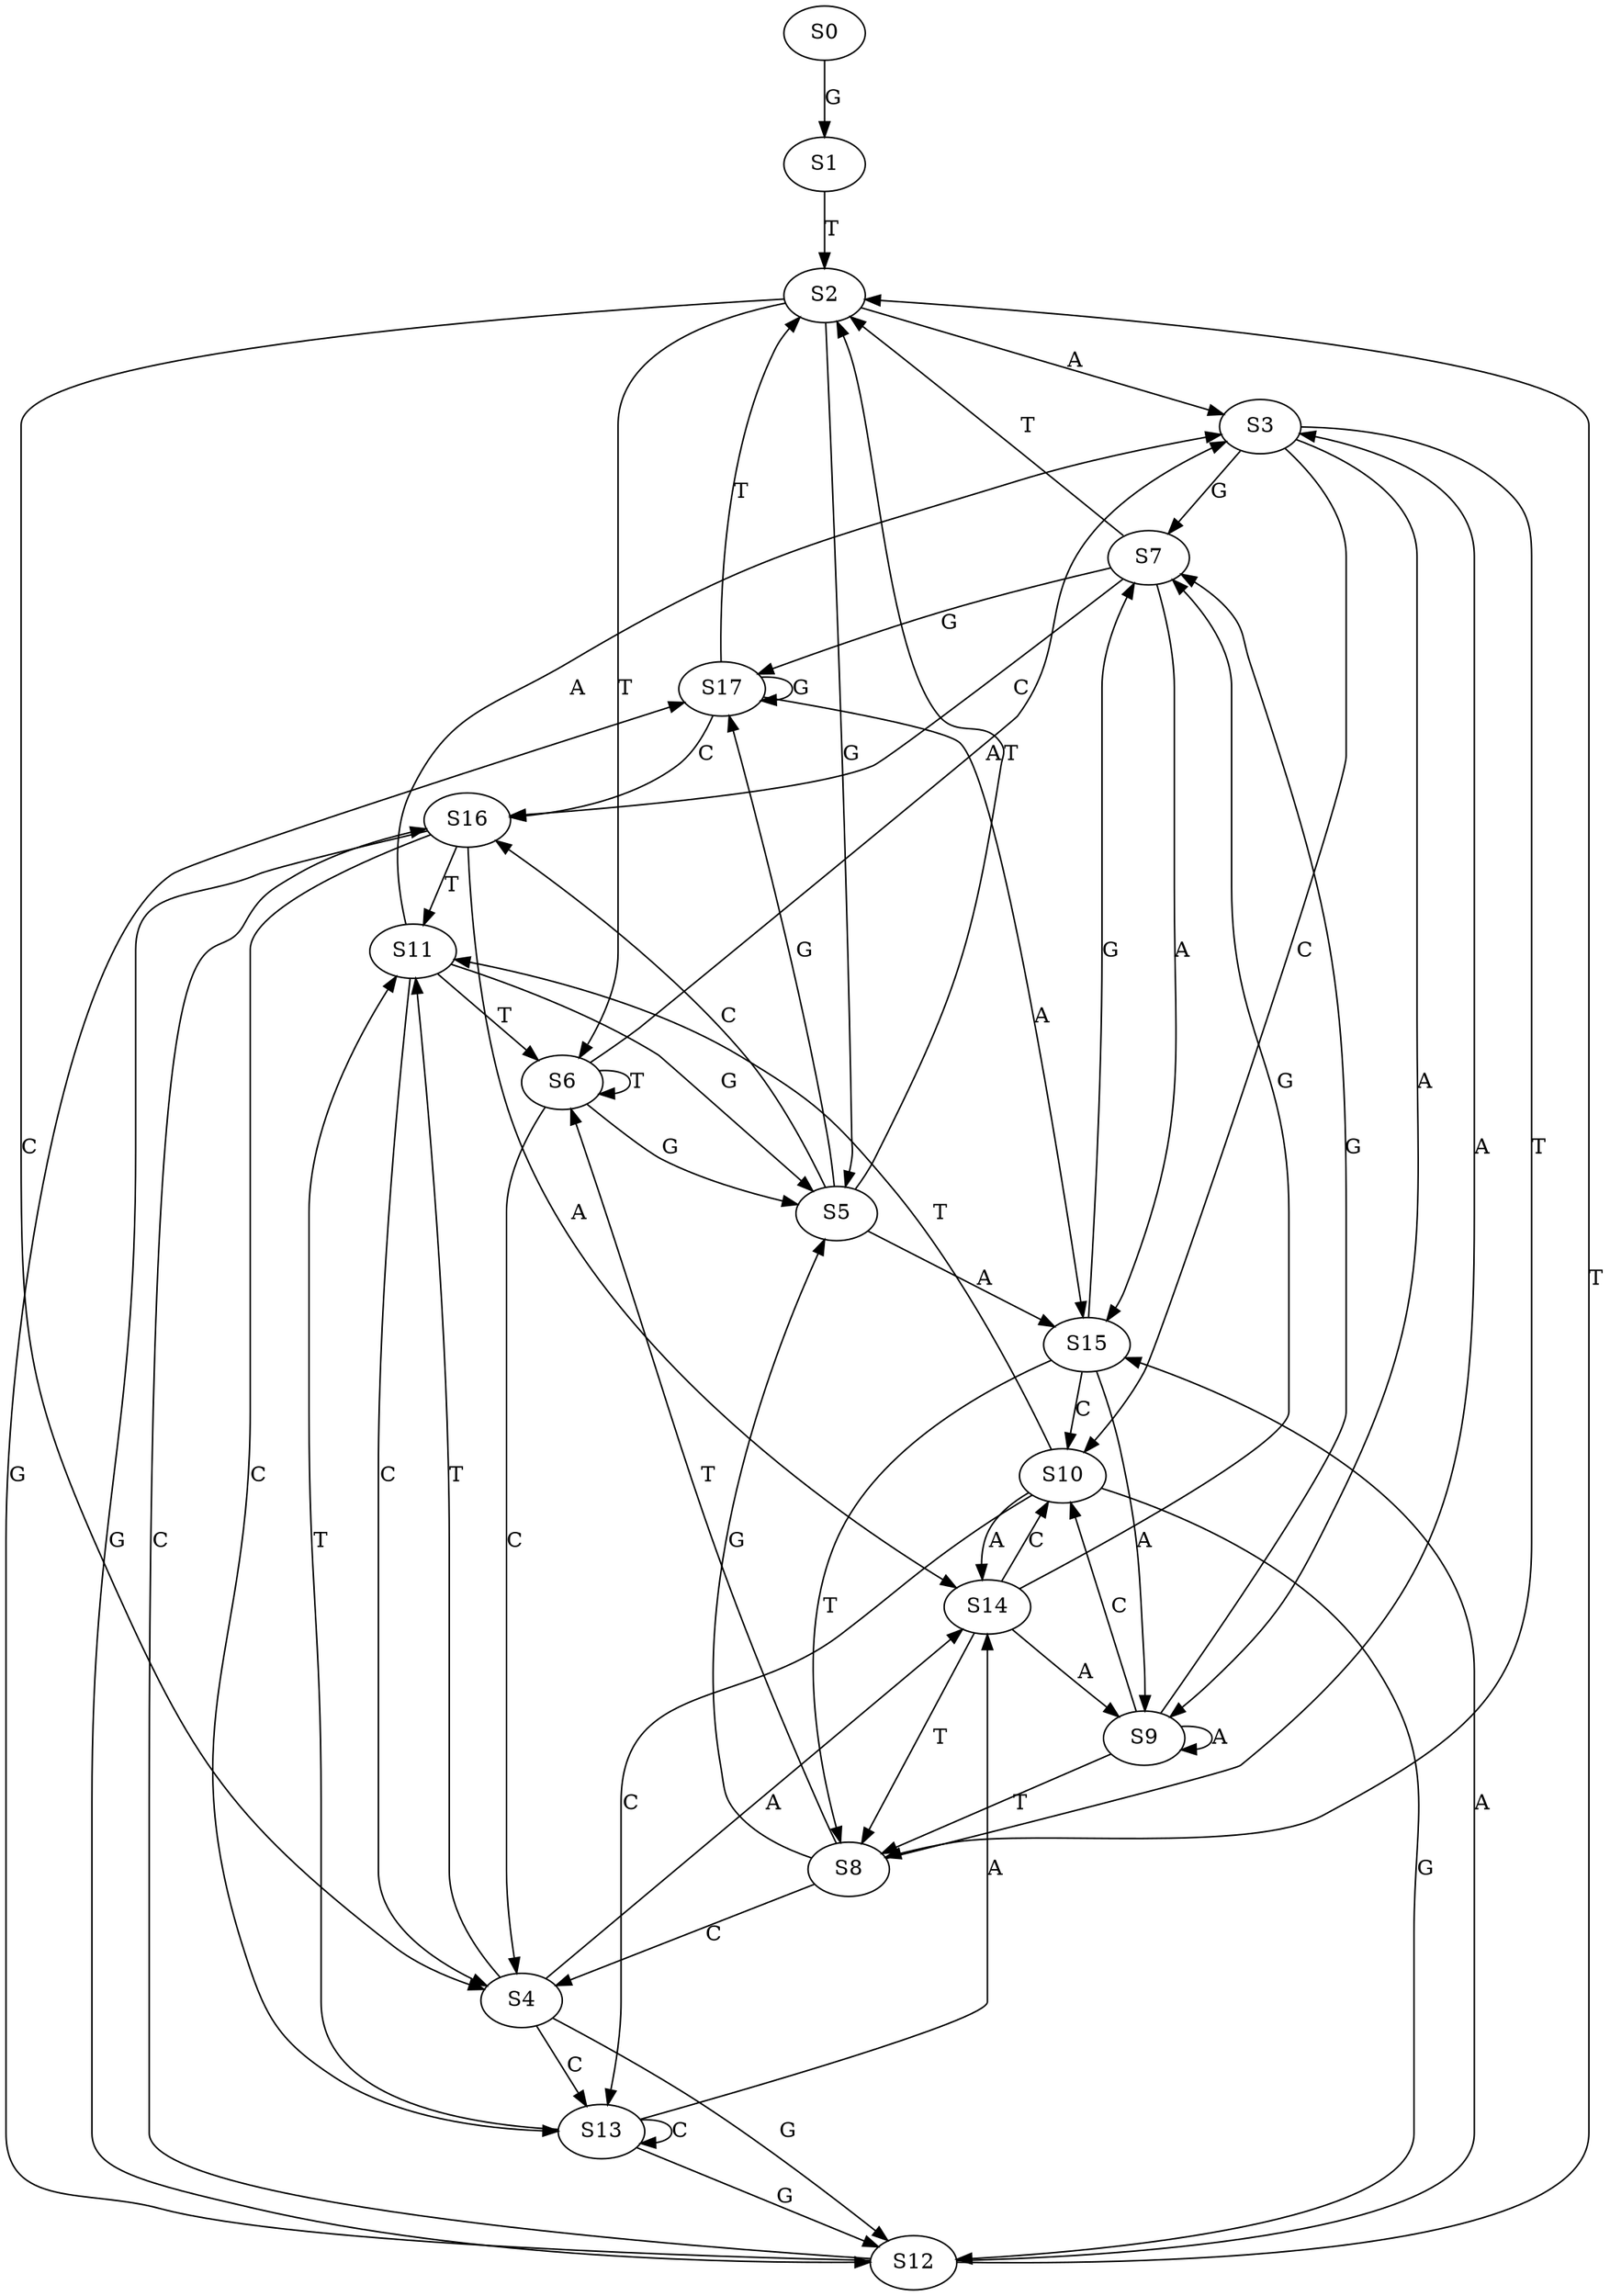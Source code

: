 strict digraph  {
	S0 -> S1 [ label = G ];
	S1 -> S2 [ label = T ];
	S2 -> S3 [ label = A ];
	S2 -> S4 [ label = C ];
	S2 -> S5 [ label = G ];
	S2 -> S6 [ label = T ];
	S3 -> S7 [ label = G ];
	S3 -> S8 [ label = T ];
	S3 -> S9 [ label = A ];
	S3 -> S10 [ label = C ];
	S4 -> S11 [ label = T ];
	S4 -> S12 [ label = G ];
	S4 -> S13 [ label = C ];
	S4 -> S14 [ label = A ];
	S5 -> S15 [ label = A ];
	S5 -> S2 [ label = T ];
	S5 -> S16 [ label = C ];
	S5 -> S17 [ label = G ];
	S6 -> S4 [ label = C ];
	S6 -> S5 [ label = G ];
	S6 -> S3 [ label = A ];
	S6 -> S6 [ label = T ];
	S7 -> S2 [ label = T ];
	S7 -> S17 [ label = G ];
	S7 -> S15 [ label = A ];
	S7 -> S16 [ label = C ];
	S8 -> S3 [ label = A ];
	S8 -> S4 [ label = C ];
	S8 -> S6 [ label = T ];
	S8 -> S5 [ label = G ];
	S9 -> S8 [ label = T ];
	S9 -> S10 [ label = C ];
	S9 -> S7 [ label = G ];
	S9 -> S9 [ label = A ];
	S10 -> S14 [ label = A ];
	S10 -> S11 [ label = T ];
	S10 -> S13 [ label = C ];
	S10 -> S12 [ label = G ];
	S11 -> S5 [ label = G ];
	S11 -> S4 [ label = C ];
	S11 -> S3 [ label = A ];
	S11 -> S6 [ label = T ];
	S12 -> S17 [ label = G ];
	S12 -> S2 [ label = T ];
	S12 -> S15 [ label = A ];
	S12 -> S16 [ label = C ];
	S13 -> S12 [ label = G ];
	S13 -> S13 [ label = C ];
	S13 -> S14 [ label = A ];
	S13 -> S11 [ label = T ];
	S14 -> S7 [ label = G ];
	S14 -> S8 [ label = T ];
	S14 -> S10 [ label = C ];
	S14 -> S9 [ label = A ];
	S15 -> S7 [ label = G ];
	S15 -> S9 [ label = A ];
	S15 -> S10 [ label = C ];
	S15 -> S8 [ label = T ];
	S16 -> S13 [ label = C ];
	S16 -> S11 [ label = T ];
	S16 -> S12 [ label = G ];
	S16 -> S14 [ label = A ];
	S17 -> S15 [ label = A ];
	S17 -> S2 [ label = T ];
	S17 -> S17 [ label = G ];
	S17 -> S16 [ label = C ];
}
